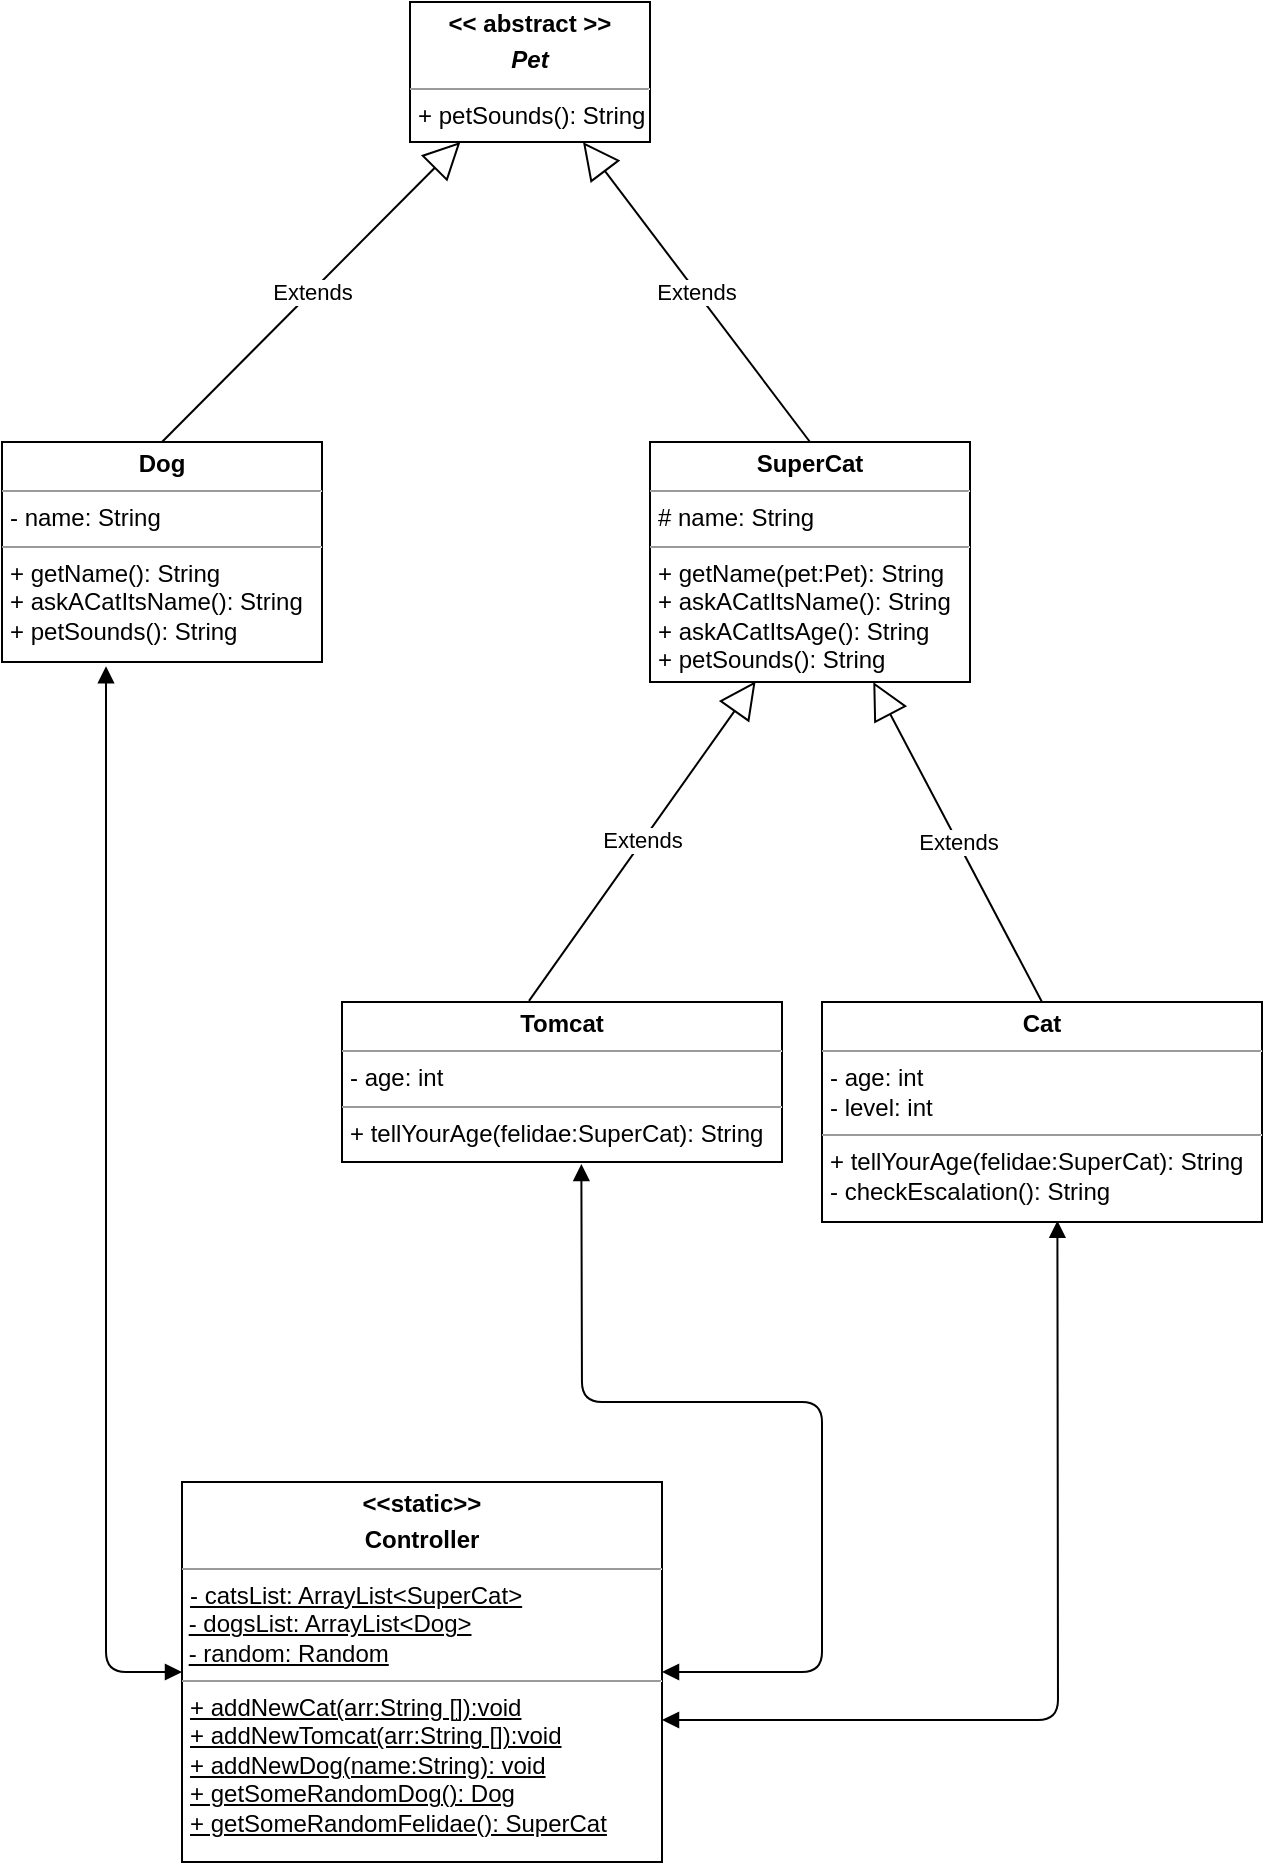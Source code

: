 <mxfile pages="3">
    <diagram name="AskACatItsAge" id="DpLw6PZjZQ7TQEPxX2lx">
        <mxGraphModel dx="635" dy="357" grid="1" gridSize="10" guides="1" tooltips="1" connect="1" arrows="1" fold="1" page="1" pageScale="1" pageWidth="827" pageHeight="1169" math="0" shadow="0">
            <root>
                <mxCell id="TSDw7aBspsEVQ6Ing-Lo-0"/>
                <mxCell id="TSDw7aBspsEVQ6Ing-Lo-1" parent="TSDw7aBspsEVQ6Ing-Lo-0"/>
                <mxCell id="TSDw7aBspsEVQ6Ing-Lo-2" value="&lt;p style=&quot;margin: 0px ; margin-top: 4px ; text-align: center&quot;&gt;&lt;b&gt;SuperCat&lt;/b&gt;&lt;/p&gt;&lt;hr size=&quot;1&quot;&gt;&lt;p style=&quot;margin: 0px ; margin-left: 4px&quot;&gt;# name: String&lt;/p&gt;&lt;hr size=&quot;1&quot;&gt;&lt;p style=&quot;margin: 0px ; margin-left: 4px&quot;&gt;&lt;span&gt;+ getName(pet:Pet): String&lt;/span&gt;&lt;br&gt;&lt;/p&gt;&lt;p style=&quot;margin: 0px ; margin-left: 4px&quot;&gt;+ askACatItsName(): String&lt;br&gt;&lt;/p&gt;&lt;p style=&quot;margin: 0px ; margin-left: 4px&quot;&gt;+ askACatItsAge(): String&lt;br&gt;&lt;/p&gt;&lt;p style=&quot;margin: 0px ; margin-left: 4px&quot;&gt;+ petSounds(): String&lt;br&gt;&lt;/p&gt;" style="verticalAlign=top;align=left;overflow=fill;fontSize=12;fontFamily=Helvetica;html=1;" parent="TSDw7aBspsEVQ6Ing-Lo-1" vertex="1">
                    <mxGeometry x="474" y="280" width="160" height="120" as="geometry"/>
                </mxCell>
                <mxCell id="TSDw7aBspsEVQ6Ing-Lo-3" value="&lt;p style=&quot;margin: 0px ; margin-top: 4px ; text-align: center&quot;&gt;&lt;b&gt;&amp;lt;&amp;lt;static&amp;gt;&amp;gt;&lt;/b&gt;&lt;b&gt;&lt;br&gt;&lt;/b&gt;&lt;/p&gt;&lt;p style=&quot;margin: 0px ; margin-top: 4px ; text-align: center&quot;&gt;&lt;b&gt;Controller&lt;/b&gt;&lt;/p&gt;&lt;hr size=&quot;1&quot;&gt;&lt;p style=&quot;margin: 0px ; margin-left: 4px&quot;&gt;&lt;u&gt;- catsList: ArrayList&amp;lt;SuperCat&amp;gt;&lt;/u&gt;&lt;/p&gt;&amp;nbsp;&lt;u&gt;- dogsList: ArrayList&amp;lt;Dog&amp;gt;&lt;/u&gt;&lt;br&gt;&amp;nbsp;&lt;u&gt;- random: Random&lt;/u&gt;&lt;br&gt;&lt;hr size=&quot;1&quot;&gt;&lt;p style=&quot;margin: 0px ; margin-left: 4px&quot;&gt;&lt;u&gt;+ addNewCat(arr:String []):void&lt;/u&gt;&lt;br&gt;&lt;/p&gt;&lt;p style=&quot;margin: 0px ; margin-left: 4px&quot;&gt;&lt;u&gt;+ addNewTomcat(arr:String []):void&lt;/u&gt;&lt;/p&gt;&lt;p style=&quot;margin: 0px ; margin-left: 4px&quot;&gt;&lt;u&gt;+ addNewDog(name:String): void&lt;br&gt;&lt;/u&gt;&lt;/p&gt;&lt;p style=&quot;margin: 0px ; margin-left: 4px&quot;&gt;&lt;u&gt;+ getSomeRandomDog(): Dog&lt;br&gt;&lt;/u&gt;&lt;/p&gt;&lt;p style=&quot;margin: 0px ; margin-left: 4px&quot;&gt;&lt;u&gt;+ getSomeRandomFelidae(): SuperCat&lt;/u&gt;&lt;/p&gt;&lt;p style=&quot;margin: 0px ; margin-left: 4px&quot;&gt;&lt;br&gt;&lt;/p&gt;" style="verticalAlign=top;align=left;overflow=fill;fontSize=12;fontFamily=Helvetica;html=1;" parent="TSDw7aBspsEVQ6Ing-Lo-1" vertex="1">
                    <mxGeometry x="240" y="800" width="240" height="190" as="geometry"/>
                </mxCell>
                <mxCell id="TSDw7aBspsEVQ6Ing-Lo-4" value="&lt;p style=&quot;margin: 0px ; margin-top: 4px ; text-align: center&quot;&gt;&lt;b&gt;Dog&lt;/b&gt;&lt;/p&gt;&lt;hr size=&quot;1&quot;&gt;&lt;p style=&quot;margin: 0px ; margin-left: 4px&quot;&gt;- name: String&lt;/p&gt;&lt;hr size=&quot;1&quot;&gt;&lt;p style=&quot;margin: 0px ; margin-left: 4px&quot;&gt;&lt;span&gt;+ getName(): String&lt;/span&gt;&lt;/p&gt;&lt;p style=&quot;margin: 0px ; margin-left: 4px&quot;&gt;&lt;span&gt;+ askACatItsName(): String&lt;/span&gt;&lt;br&gt;&lt;/p&gt;&lt;p style=&quot;margin: 0px ; margin-left: 4px&quot;&gt;+ petSounds(): String&lt;br&gt;&lt;/p&gt;" style="verticalAlign=top;align=left;overflow=fill;fontSize=12;fontFamily=Helvetica;html=1;" parent="TSDw7aBspsEVQ6Ing-Lo-1" vertex="1">
                    <mxGeometry x="150" y="280" width="160" height="110" as="geometry"/>
                </mxCell>
                <mxCell id="TSDw7aBspsEVQ6Ing-Lo-5" value="&lt;p style=&quot;margin: 0px ; margin-top: 4px ; text-align: center&quot;&gt;&lt;b&gt;&amp;lt;&amp;lt; abstract &amp;gt;&amp;gt;&lt;/b&gt;&lt;/p&gt;&lt;p style=&quot;margin: 0px ; margin-top: 4px ; text-align: center&quot;&gt;&lt;b&gt;&lt;i&gt;Pet&lt;/i&gt;&lt;/b&gt;&lt;/p&gt;&lt;hr size=&quot;1&quot;&gt;&lt;p style=&quot;margin: 0px ; margin-left: 4px&quot;&gt;&lt;span&gt;+ petSounds(): String&lt;/span&gt;&lt;br&gt;&lt;/p&gt;" style="verticalAlign=top;align=left;overflow=fill;fontSize=12;fontFamily=Helvetica;html=1;" parent="TSDw7aBspsEVQ6Ing-Lo-1" vertex="1">
                    <mxGeometry x="354" y="60" width="120" height="70" as="geometry"/>
                </mxCell>
                <mxCell id="TSDw7aBspsEVQ6Ing-Lo-6" value="Extends" style="endArrow=block;endSize=16;endFill=0;html=1;exitX=0.5;exitY=0;exitDx=0;exitDy=0;" parent="TSDw7aBspsEVQ6Ing-Lo-1" source="TSDw7aBspsEVQ6Ing-Lo-2" target="TSDw7aBspsEVQ6Ing-Lo-5" edge="1">
                    <mxGeometry width="160" relative="1" as="geometry">
                        <mxPoint x="420" y="130" as="sourcePoint"/>
                        <mxPoint x="410" y="140" as="targetPoint"/>
                    </mxGeometry>
                </mxCell>
                <mxCell id="TSDw7aBspsEVQ6Ing-Lo-7" value="Extends" style="endArrow=block;endSize=16;endFill=0;html=1;exitX=0.5;exitY=0;exitDx=0;exitDy=0;" parent="TSDw7aBspsEVQ6Ing-Lo-1" source="TSDw7aBspsEVQ6Ing-Lo-4" target="TSDw7aBspsEVQ6Ing-Lo-5" edge="1">
                    <mxGeometry width="160" relative="1" as="geometry">
                        <mxPoint x="80" y="150" as="sourcePoint"/>
                        <mxPoint x="240" y="150" as="targetPoint"/>
                    </mxGeometry>
                </mxCell>
                <mxCell id="TSDw7aBspsEVQ6Ing-Lo-10" value="&lt;p style=&quot;margin: 0px ; margin-top: 4px ; text-align: center&quot;&gt;&lt;b&gt;Cat&lt;/b&gt;&lt;/p&gt;&lt;hr size=&quot;1&quot;&gt;&lt;p style=&quot;margin: 0px ; margin-left: 4px&quot;&gt;- age: int&lt;/p&gt;&lt;p style=&quot;margin: 0px ; margin-left: 4px&quot;&gt;- level: int&lt;br&gt;&lt;/p&gt;&lt;hr size=&quot;1&quot;&gt;&lt;p style=&quot;margin: 0px ; margin-left: 4px&quot;&gt;+ tellYourAge(felidae:SuperCat&lt;span&gt;): String&lt;/span&gt;&lt;/p&gt;&lt;p style=&quot;margin: 0px ; margin-left: 4px&quot;&gt;-&amp;nbsp;checkEscalation(): String&lt;/p&gt;" style="verticalAlign=top;align=left;overflow=fill;fontSize=12;fontFamily=Helvetica;html=1;" parent="TSDw7aBspsEVQ6Ing-Lo-1" vertex="1">
                    <mxGeometry x="560" y="560" width="220" height="110" as="geometry"/>
                </mxCell>
                <mxCell id="TSDw7aBspsEVQ6Ing-Lo-11" value="&lt;p style=&quot;margin: 0px ; margin-top: 4px ; text-align: center&quot;&gt;&lt;b&gt;Tomcat&lt;/b&gt;&lt;/p&gt;&lt;hr size=&quot;1&quot;&gt;&lt;p style=&quot;margin: 0px ; margin-left: 4px&quot;&gt;- age: int&lt;/p&gt;&lt;hr size=&quot;1&quot;&gt;&lt;p style=&quot;margin: 0px ; margin-left: 4px&quot;&gt;&lt;span&gt;+ tellYourAge(felidae:SuperCat&lt;/span&gt;&lt;span&gt;): String&lt;/span&gt;&lt;/p&gt;&lt;p style=&quot;margin: 0px ; margin-left: 4px&quot;&gt;&lt;br&gt;&lt;/p&gt;" style="verticalAlign=top;align=left;overflow=fill;fontSize=12;fontFamily=Helvetica;html=1;" parent="TSDw7aBspsEVQ6Ing-Lo-1" vertex="1">
                    <mxGeometry x="320" y="560" width="220" height="80" as="geometry"/>
                </mxCell>
                <mxCell id="TSDw7aBspsEVQ6Ing-Lo-12" value="Extends" style="endArrow=block;endSize=16;endFill=0;html=1;exitX=0.425;exitY=-0.007;exitDx=0;exitDy=0;exitPerimeter=0;entryX=0.33;entryY=0.997;entryDx=0;entryDy=0;entryPerimeter=0;" parent="TSDw7aBspsEVQ6Ing-Lo-1" source="TSDw7aBspsEVQ6Ing-Lo-11" target="TSDw7aBspsEVQ6Ing-Lo-2" edge="1">
                    <mxGeometry width="160" relative="1" as="geometry">
                        <mxPoint x="414" y="480" as="sourcePoint"/>
                        <mxPoint x="580" y="430" as="targetPoint"/>
                    </mxGeometry>
                </mxCell>
                <mxCell id="TSDw7aBspsEVQ6Ing-Lo-13" value="Extends" style="endArrow=block;endSize=16;endFill=0;html=1;exitX=0.5;exitY=0;exitDx=0;exitDy=0;" parent="TSDw7aBspsEVQ6Ing-Lo-1" source="TSDw7aBspsEVQ6Ing-Lo-10" target="TSDw7aBspsEVQ6Ing-Lo-2" edge="1">
                    <mxGeometry width="160" relative="1" as="geometry">
                        <mxPoint x="890" y="580" as="sourcePoint"/>
                        <mxPoint x="560" y="401" as="targetPoint"/>
                    </mxGeometry>
                </mxCell>
                <mxCell id="0" value="" style="endArrow=block;startArrow=block;endFill=1;startFill=1;html=1;entryX=0.544;entryY=1.012;entryDx=0;entryDy=0;entryPerimeter=0;" edge="1" parent="TSDw7aBspsEVQ6Ing-Lo-1" source="TSDw7aBspsEVQ6Ing-Lo-3" target="TSDw7aBspsEVQ6Ing-Lo-11">
                    <mxGeometry width="160" relative="1" as="geometry">
                        <mxPoint x="540" y="880" as="sourcePoint"/>
                        <mxPoint x="410" y="820" as="targetPoint"/>
                        <Array as="points">
                            <mxPoint x="560" y="895"/>
                            <mxPoint x="560" y="760"/>
                            <mxPoint x="440" y="760"/>
                        </Array>
                    </mxGeometry>
                </mxCell>
                <mxCell id="3" value="" style="endArrow=block;startArrow=block;endFill=1;startFill=1;html=1;entryX=0.325;entryY=1.019;entryDx=0;entryDy=0;entryPerimeter=0;exitX=0;exitY=0.5;exitDx=0;exitDy=0;" edge="1" parent="TSDw7aBspsEVQ6Ing-Lo-1" source="TSDw7aBspsEVQ6Ing-Lo-3" target="TSDw7aBspsEVQ6Ing-Lo-4">
                    <mxGeometry width="160" relative="1" as="geometry">
                        <mxPoint x="210" y="960" as="sourcePoint"/>
                        <mxPoint x="410" y="530" as="targetPoint"/>
                        <Array as="points">
                            <mxPoint x="202" y="895"/>
                        </Array>
                    </mxGeometry>
                </mxCell>
                <mxCell id="5" value="" style="endArrow=block;startArrow=block;endFill=1;startFill=1;html=1;entryX=0.535;entryY=0.994;entryDx=0;entryDy=0;entryPerimeter=0;" edge="1" parent="TSDw7aBspsEVQ6Ing-Lo-1" target="TSDw7aBspsEVQ6Ing-Lo-10">
                    <mxGeometry width="160" relative="1" as="geometry">
                        <mxPoint x="480" y="919" as="sourcePoint"/>
                        <mxPoint x="449.68" y="650.96" as="targetPoint"/>
                        <Array as="points">
                            <mxPoint x="570" y="919"/>
                            <mxPoint x="678" y="919"/>
                        </Array>
                    </mxGeometry>
                </mxCell>
            </root>
        </mxGraphModel>
    </diagram>
</mxfile>